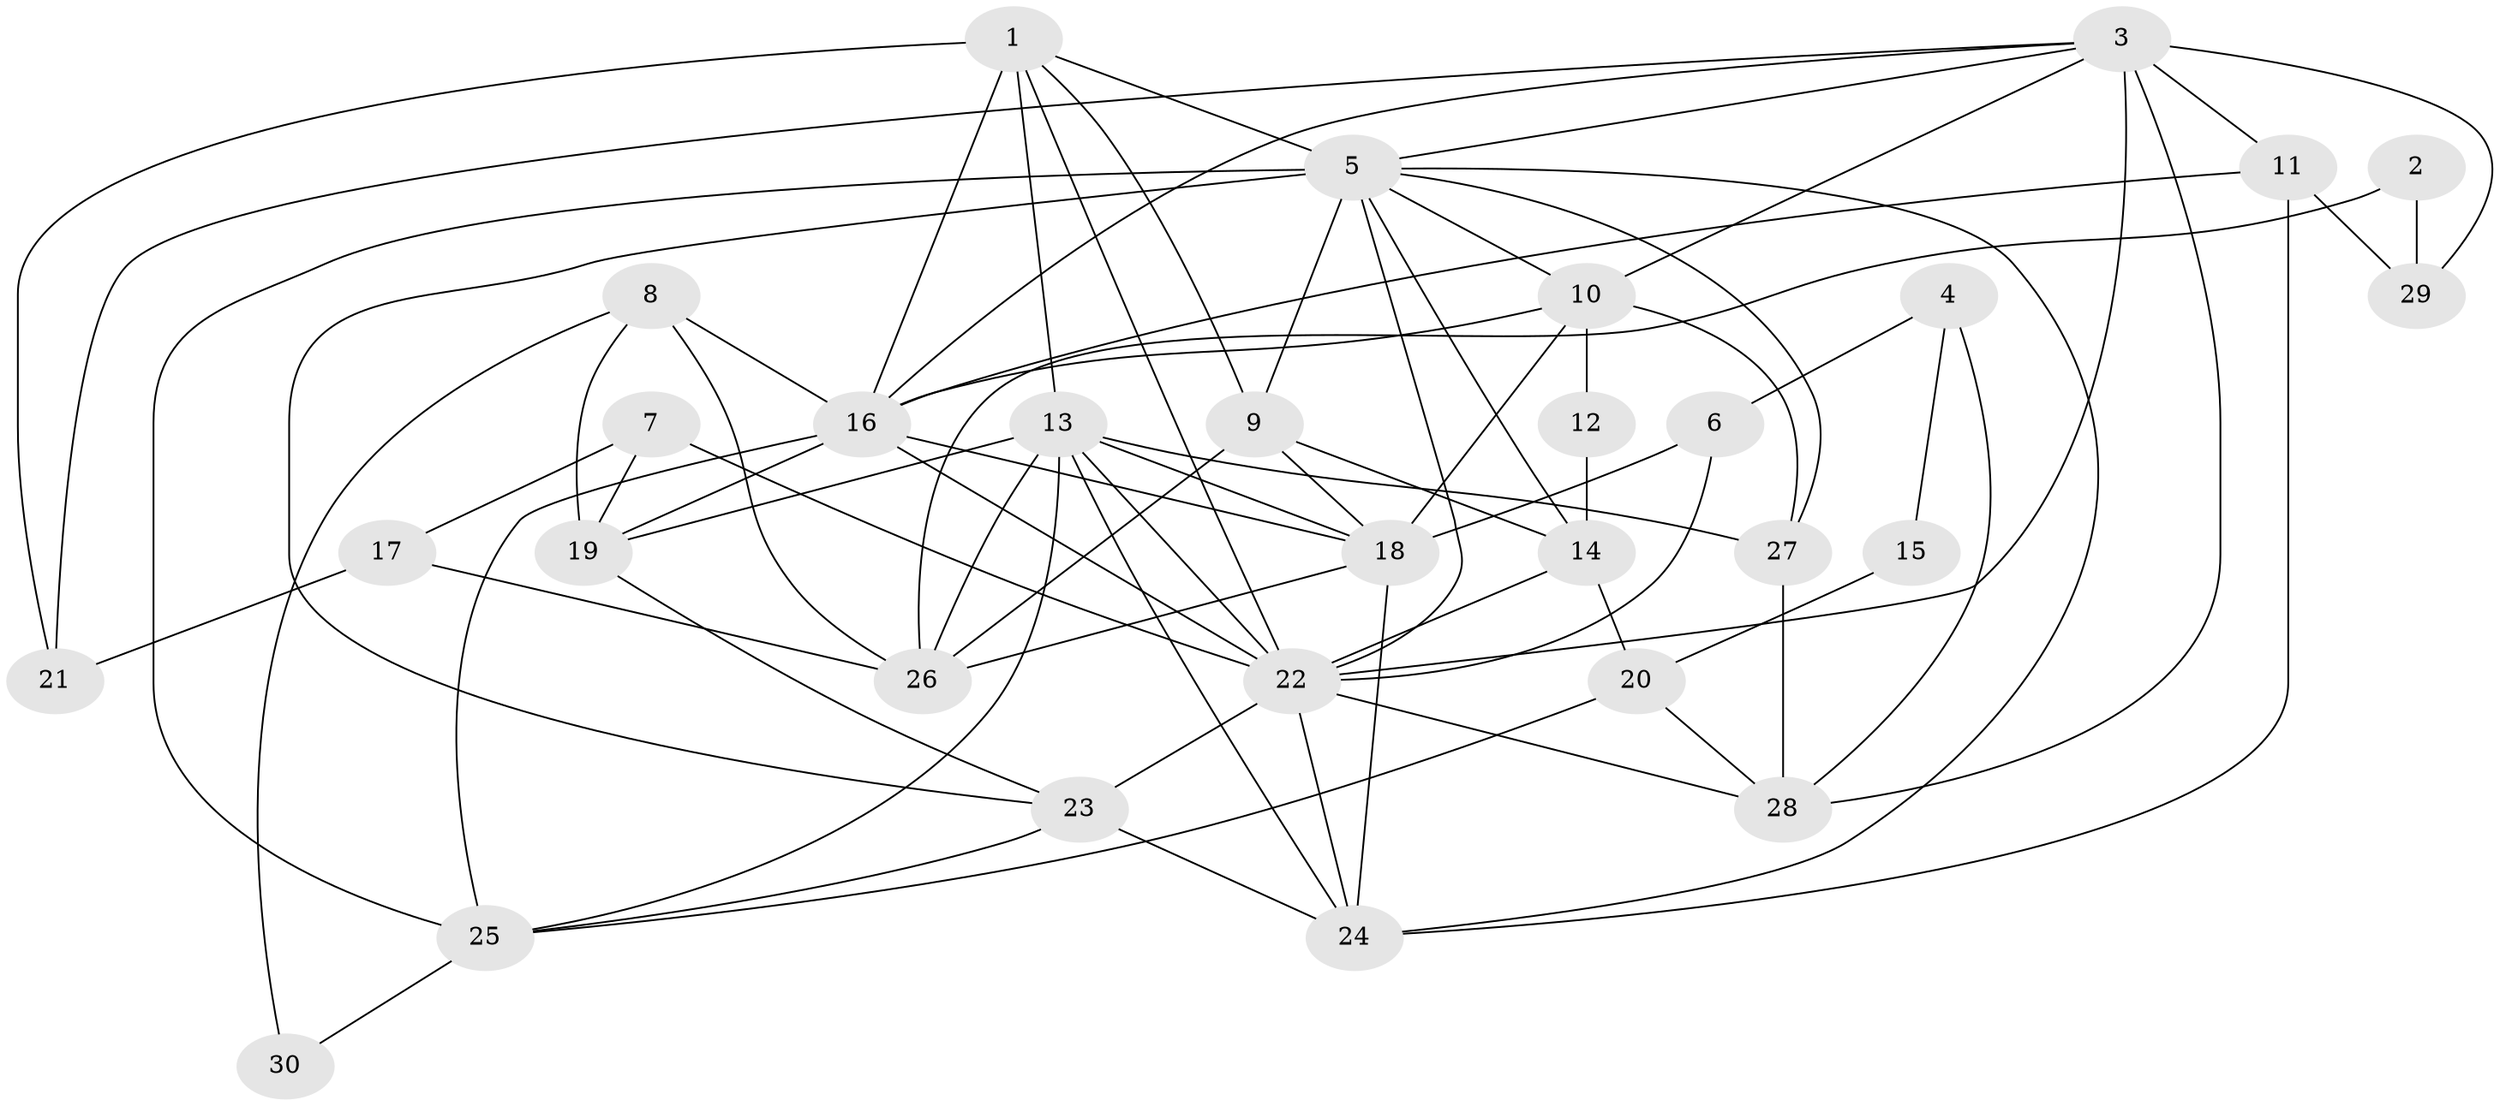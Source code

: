 // original degree distribution, {4: 0.21666666666666667, 2: 0.13333333333333333, 6: 0.11666666666666667, 3: 0.3, 7: 0.05, 5: 0.18333333333333332}
// Generated by graph-tools (version 1.1) at 2025/36/03/09/25 02:36:22]
// undirected, 30 vertices, 75 edges
graph export_dot {
graph [start="1"]
  node [color=gray90,style=filled];
  1;
  2;
  3;
  4;
  5;
  6;
  7;
  8;
  9;
  10;
  11;
  12;
  13;
  14;
  15;
  16;
  17;
  18;
  19;
  20;
  21;
  22;
  23;
  24;
  25;
  26;
  27;
  28;
  29;
  30;
  1 -- 5 [weight=1.0];
  1 -- 9 [weight=2.0];
  1 -- 13 [weight=1.0];
  1 -- 16 [weight=2.0];
  1 -- 21 [weight=1.0];
  1 -- 22 [weight=1.0];
  2 -- 26 [weight=1.0];
  2 -- 29 [weight=1.0];
  3 -- 5 [weight=2.0];
  3 -- 10 [weight=1.0];
  3 -- 11 [weight=3.0];
  3 -- 16 [weight=1.0];
  3 -- 21 [weight=1.0];
  3 -- 22 [weight=1.0];
  3 -- 28 [weight=1.0];
  3 -- 29 [weight=1.0];
  4 -- 6 [weight=1.0];
  4 -- 15 [weight=1.0];
  4 -- 28 [weight=1.0];
  5 -- 9 [weight=1.0];
  5 -- 10 [weight=1.0];
  5 -- 14 [weight=2.0];
  5 -- 22 [weight=2.0];
  5 -- 23 [weight=2.0];
  5 -- 24 [weight=1.0];
  5 -- 25 [weight=2.0];
  5 -- 27 [weight=1.0];
  6 -- 18 [weight=1.0];
  6 -- 22 [weight=1.0];
  7 -- 17 [weight=1.0];
  7 -- 19 [weight=1.0];
  7 -- 22 [weight=1.0];
  8 -- 16 [weight=1.0];
  8 -- 19 [weight=1.0];
  8 -- 26 [weight=1.0];
  8 -- 30 [weight=1.0];
  9 -- 14 [weight=1.0];
  9 -- 18 [weight=1.0];
  9 -- 26 [weight=2.0];
  10 -- 12 [weight=1.0];
  10 -- 16 [weight=1.0];
  10 -- 18 [weight=1.0];
  10 -- 27 [weight=1.0];
  11 -- 16 [weight=2.0];
  11 -- 24 [weight=1.0];
  11 -- 29 [weight=1.0];
  12 -- 14 [weight=1.0];
  13 -- 18 [weight=1.0];
  13 -- 19 [weight=1.0];
  13 -- 22 [weight=1.0];
  13 -- 24 [weight=1.0];
  13 -- 25 [weight=1.0];
  13 -- 26 [weight=1.0];
  13 -- 27 [weight=1.0];
  14 -- 20 [weight=1.0];
  14 -- 22 [weight=1.0];
  15 -- 20 [weight=1.0];
  16 -- 18 [weight=1.0];
  16 -- 19 [weight=1.0];
  16 -- 22 [weight=2.0];
  16 -- 25 [weight=1.0];
  17 -- 21 [weight=1.0];
  17 -- 26 [weight=1.0];
  18 -- 24 [weight=1.0];
  18 -- 26 [weight=1.0];
  19 -- 23 [weight=1.0];
  20 -- 25 [weight=1.0];
  20 -- 28 [weight=1.0];
  22 -- 23 [weight=3.0];
  22 -- 24 [weight=1.0];
  22 -- 28 [weight=1.0];
  23 -- 24 [weight=1.0];
  23 -- 25 [weight=1.0];
  25 -- 30 [weight=1.0];
  27 -- 28 [weight=1.0];
}

